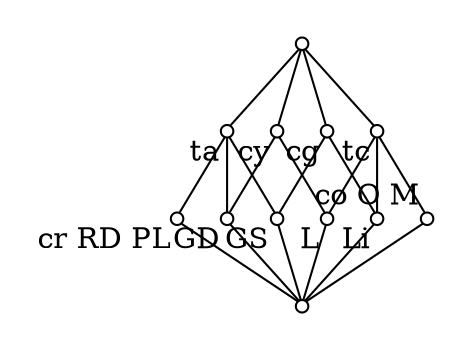 digraph {
	rankdir=BT;
	fontsize=10.0;
	pad=0.25;
	node[shape="circle",width="0.08",labelloc=t];
	edge[arrowhead=none];

	c0 [label="",xlabel="" ];

	c1 [label="",xlabel="cy" ];

	c2 [label="",xlabel="cg" ];

	c3 [label="",xlabel="ta" ];

	c4 [label="",xlabel="GD" ];

	c5 [label="",xlabel="GS" ];

	c6 [label="",xlabel="cr RD PL" ];

	c7 [label="",xlabel="tc" ];

	c8 [label="",xlabel="L" ];

	c9 [label="",xlabel="Li" ];

	c10 [label="",xlabel="co O M" ];

	c11 [label="",xlabel="" ];

	# Edges for c0
	# Edges for c1
	c1 -> c0;
	# Edges for c2
	c2 -> c0;
	# Edges for c3
	c3 -> c0;
	# Edges for c4
	c4 -> c1;
	c4 -> c3;
	# Edges for c5
	c5 -> c2;
	c5 -> c3;
	# Edges for c6
	c6 -> c3;
	# Edges for c7
	c7 -> c0;
	# Edges for c8
	c8 -> c1;
	c8 -> c7;
	# Edges for c9
	c9 -> c2;
	c9 -> c7;
	# Edges for c10
	c10 -> c7;
	# Edges for c11
	c11 -> c4;
	c11 -> c5;
	c11 -> c6;
	c11 -> c8;
	c11 -> c9;
	c11 -> c10;
}

